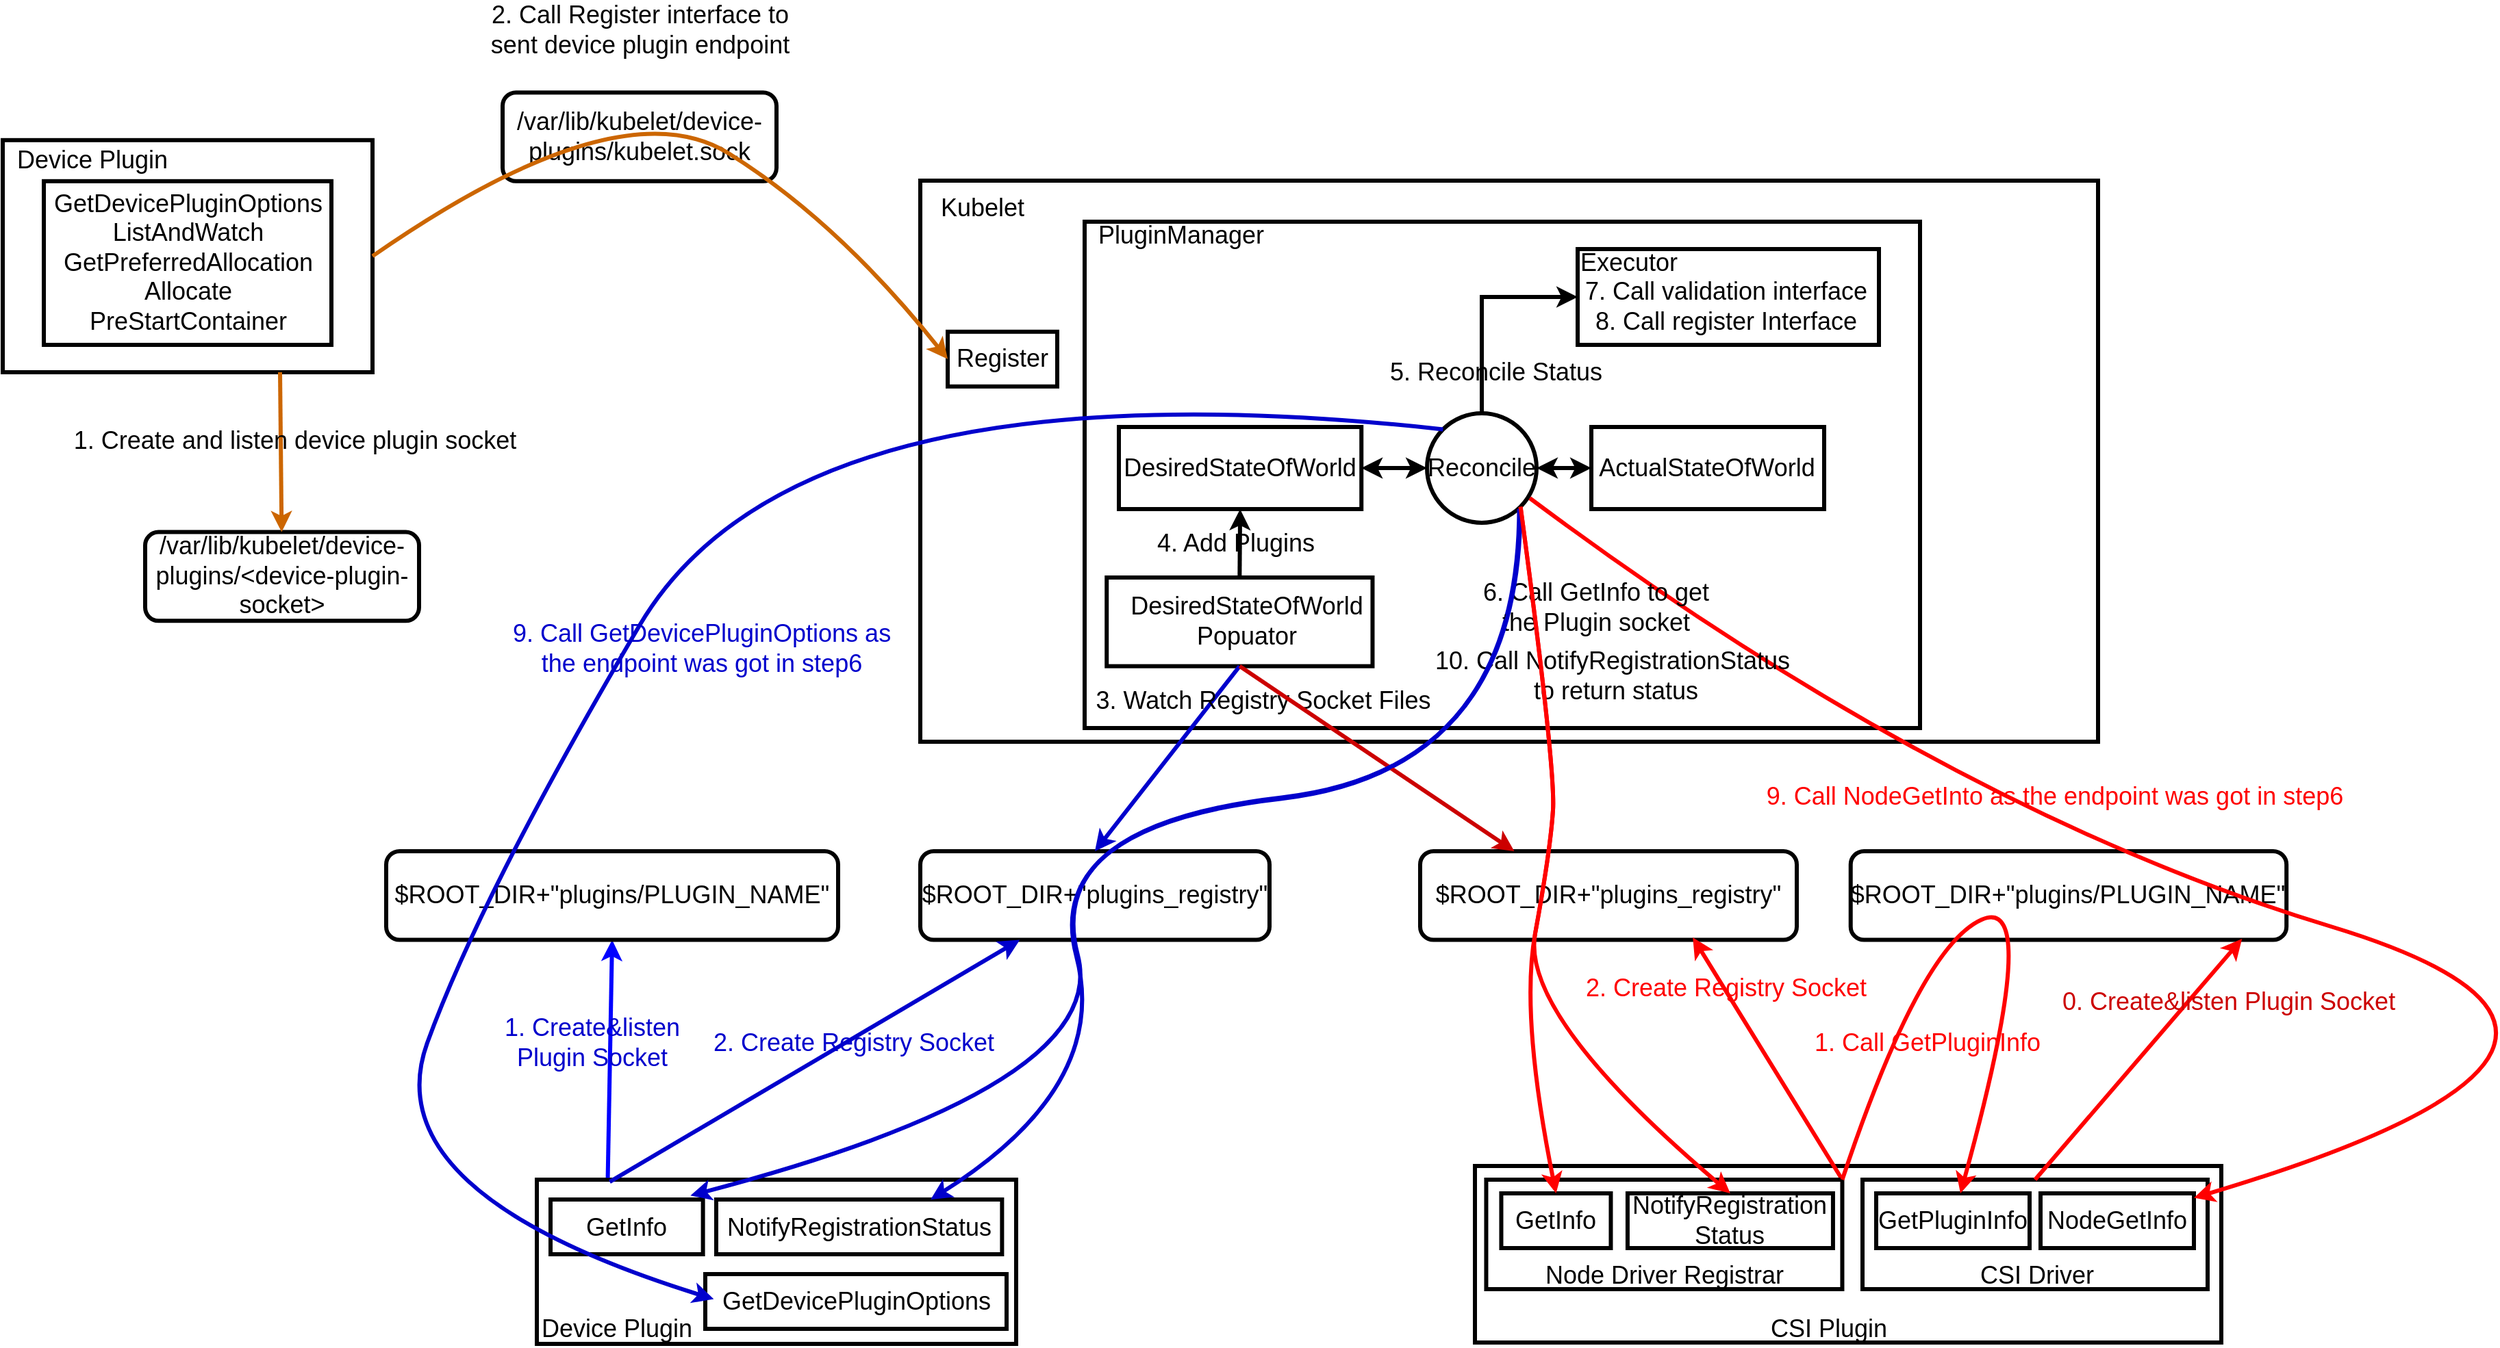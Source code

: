 <mxfile version="16.2.1" type="device"><diagram id="34cFLJR04xQEaRR4U9nz" name="Page-1"><mxGraphModel dx="2704" dy="1237" grid="1" gridSize="10" guides="1" tooltips="1" connect="1" arrows="1" fold="1" page="1" pageScale="1" pageWidth="850" pageHeight="1100" math="0" shadow="0"><root><mxCell id="0"/><mxCell id="1" parent="0"/><mxCell id="YTvITaRRbx2xQZQs0Lxi-131" value="&lt;font style=&quot;font-size: 18px&quot;&gt;$ROOT_DIR+&quot;plugins_registry&quot;&lt;/font&gt;" style="rounded=1;whiteSpace=wrap;html=1;strokeWidth=3;" vertex="1" parent="1"><mxGeometry x="405" y="700" width="275" height="64.8" as="geometry"/></mxCell><mxCell id="YTvITaRRbx2xQZQs0Lxi-14" value="&lt;font style=&quot;font-size: 18px&quot;&gt;$ROOT_DIR+&quot;plugins_registry&quot;&lt;/font&gt;" style="rounded=1;whiteSpace=wrap;html=1;strokeWidth=3;" vertex="1" parent="1"><mxGeometry x="40" y="700" width="255" height="64.8" as="geometry"/></mxCell><mxCell id="YTvITaRRbx2xQZQs0Lxi-74" value="" style="rounded=0;whiteSpace=wrap;html=1;strokeWidth=3;" vertex="1" parent="1"><mxGeometry x="-240" y="940" width="350" height="120" as="geometry"/></mxCell><mxCell id="YTvITaRRbx2xQZQs0Lxi-1" value="" style="rounded=0;whiteSpace=wrap;html=1;strokeWidth=3;" vertex="1" parent="1"><mxGeometry x="40" y="210" width="860" height="410" as="geometry"/></mxCell><mxCell id="YTvITaRRbx2xQZQs0Lxi-2" value="&lt;font style=&quot;font-size: 18px&quot;&gt;Kubelet&lt;/font&gt;" style="text;html=1;align=center;verticalAlign=middle;resizable=0;points=[];autosize=1;strokeColor=none;fillColor=none;" vertex="1" parent="1"><mxGeometry x="45" y="220" width="80" height="20" as="geometry"/></mxCell><mxCell id="YTvITaRRbx2xQZQs0Lxi-3" value="" style="rounded=0;whiteSpace=wrap;html=1;strokeWidth=3;" vertex="1" parent="1"><mxGeometry x="160" y="240" width="610" height="370" as="geometry"/></mxCell><mxCell id="YTvITaRRbx2xQZQs0Lxi-4" value="&lt;font style=&quot;font-size: 18px&quot;&gt;PluginManager&lt;/font&gt;" style="text;html=1;align=center;verticalAlign=middle;resizable=0;points=[];autosize=1;strokeColor=none;fillColor=none;" vertex="1" parent="1"><mxGeometry x="160" y="240" width="140" height="20" as="geometry"/></mxCell><mxCell id="YTvITaRRbx2xQZQs0Lxi-9" value="" style="group" vertex="1" connectable="0" parent="1"><mxGeometry x="205" y="390" width="169.998" height="60" as="geometry"/></mxCell><mxCell id="YTvITaRRbx2xQZQs0Lxi-7" value="" style="rounded=0;whiteSpace=wrap;html=1;strokeWidth=3;" vertex="1" parent="YTvITaRRbx2xQZQs0Lxi-9"><mxGeometry x="-20" width="177.11" height="60" as="geometry"/></mxCell><mxCell id="YTvITaRRbx2xQZQs0Lxi-8" value="&lt;font style=&quot;font-size: 18px&quot;&gt;DesiredStateOfWorld&lt;/font&gt;" style="text;html=1;align=center;verticalAlign=middle;resizable=0;points=[];autosize=1;strokeColor=none;fillColor=none;" vertex="1" parent="YTvITaRRbx2xQZQs0Lxi-9"><mxGeometry x="-27.002" y="20" width="190" height="20" as="geometry"/></mxCell><mxCell id="YTvITaRRbx2xQZQs0Lxi-10" value="" style="group" vertex="1" connectable="0" parent="1"><mxGeometry x="530" y="390" width="170" height="60" as="geometry"/></mxCell><mxCell id="YTvITaRRbx2xQZQs0Lxi-5" value="" style="rounded=0;whiteSpace=wrap;html=1;strokeWidth=3;" vertex="1" parent="YTvITaRRbx2xQZQs0Lxi-10"><mxGeometry width="170" height="60" as="geometry"/></mxCell><mxCell id="YTvITaRRbx2xQZQs0Lxi-6" value="&lt;font style=&quot;font-size: 18px&quot;&gt;ActualStateOfWorld&lt;/font&gt;" style="text;html=1;align=center;verticalAlign=middle;resizable=0;points=[];autosize=1;strokeColor=none;fillColor=none;" vertex="1" parent="YTvITaRRbx2xQZQs0Lxi-10"><mxGeometry x="-1" y="20" width="170" height="20" as="geometry"/></mxCell><mxCell id="YTvITaRRbx2xQZQs0Lxi-17" value="" style="endArrow=classic;html=1;rounded=0;exitX=0.5;exitY=0;exitDx=0;exitDy=0;entryX=0.5;entryY=1;entryDx=0;entryDy=0;strokeWidth=3;" edge="1" parent="1" source="YTvITaRRbx2xQZQs0Lxi-12" target="YTvITaRRbx2xQZQs0Lxi-7"><mxGeometry width="50" height="50" relative="1" as="geometry"><mxPoint x="400" y="480" as="sourcePoint"/><mxPoint x="450" y="430" as="targetPoint"/></mxGeometry></mxCell><mxCell id="YTvITaRRbx2xQZQs0Lxi-18" value="&lt;font style=&quot;font-size: 18px&quot;&gt;4. Add Plugins&lt;/font&gt;" style="text;html=1;align=center;verticalAlign=middle;resizable=0;points=[];autosize=1;strokeColor=none;fillColor=none;" vertex="1" parent="1"><mxGeometry x="205" y="465.2" width="130" height="20" as="geometry"/></mxCell><mxCell id="YTvITaRRbx2xQZQs0Lxi-19" value="&lt;font style=&quot;font-size: 18px&quot;&gt;Reconcile&lt;/font&gt;" style="ellipse;whiteSpace=wrap;html=1;aspect=fixed;strokeWidth=3;" vertex="1" parent="1"><mxGeometry x="410" y="380" width="80" height="80" as="geometry"/></mxCell><mxCell id="YTvITaRRbx2xQZQs0Lxi-20" value="" style="endArrow=classic;html=1;rounded=0;exitX=1;exitY=0.5;exitDx=0;exitDy=0;entryX=0;entryY=0.5;entryDx=0;entryDy=0;startArrow=classic;startFill=1;strokeWidth=3;" edge="1" parent="1" source="YTvITaRRbx2xQZQs0Lxi-7" target="YTvITaRRbx2xQZQs0Lxi-19"><mxGeometry width="50" height="50" relative="1" as="geometry"><mxPoint x="400" y="480" as="sourcePoint"/><mxPoint x="370" y="420" as="targetPoint"/></mxGeometry></mxCell><mxCell id="YTvITaRRbx2xQZQs0Lxi-21" value="" style="endArrow=classic;html=1;rounded=0;exitX=0;exitY=0.5;exitDx=0;exitDy=0;entryX=1;entryY=0.5;entryDx=0;entryDy=0;startArrow=classic;startFill=1;strokeWidth=3;" edge="1" parent="1" source="YTvITaRRbx2xQZQs0Lxi-5" target="YTvITaRRbx2xQZQs0Lxi-19"><mxGeometry width="50" height="50" relative="1" as="geometry"><mxPoint x="400" y="480" as="sourcePoint"/><mxPoint x="450" y="430" as="targetPoint"/></mxGeometry></mxCell><mxCell id="YTvITaRRbx2xQZQs0Lxi-25" value="" style="group;strokeWidth=3;" vertex="1" connectable="0" parent="1"><mxGeometry x="520" y="260" width="220" height="70" as="geometry"/></mxCell><mxCell id="YTvITaRRbx2xQZQs0Lxi-22" value="" style="rounded=0;whiteSpace=wrap;html=1;strokeWidth=3;" vertex="1" parent="YTvITaRRbx2xQZQs0Lxi-25"><mxGeometry width="220" height="70" as="geometry"/></mxCell><mxCell id="YTvITaRRbx2xQZQs0Lxi-23" value="&lt;font style=&quot;font-size: 18px&quot;&gt;Executor&lt;/font&gt;" style="text;html=1;align=center;verticalAlign=middle;resizable=0;points=[];autosize=1;strokeColor=none;fillColor=none;" vertex="1" parent="YTvITaRRbx2xQZQs0Lxi-25"><mxGeometry x="-8" width="90" height="20" as="geometry"/></mxCell><mxCell id="YTvITaRRbx2xQZQs0Lxi-24" value="&lt;font style=&quot;font-size: 18px&quot;&gt;7. Call validation interface&lt;br&gt;8. Call register Interface&lt;/font&gt;" style="text;html=1;align=center;verticalAlign=middle;resizable=0;points=[];autosize=1;strokeColor=none;fillColor=none;" vertex="1" parent="YTvITaRRbx2xQZQs0Lxi-25"><mxGeometry x="-2" y="22.222" width="220" height="40" as="geometry"/></mxCell><mxCell id="YTvITaRRbx2xQZQs0Lxi-26" value="" style="edgeStyle=orthogonalEdgeStyle;rounded=0;orthogonalLoop=1;jettySize=auto;html=1;startArrow=classic;startFill=1;endArrow=none;endFill=0;strokeWidth=3;" edge="1" parent="1" source="YTvITaRRbx2xQZQs0Lxi-22" target="YTvITaRRbx2xQZQs0Lxi-19"><mxGeometry relative="1" as="geometry"/></mxCell><mxCell id="YTvITaRRbx2xQZQs0Lxi-27" value="" style="rounded=0;whiteSpace=wrap;html=1;strokeWidth=3;" vertex="1" parent="1"><mxGeometry x="445" y="930" width="545" height="129" as="geometry"/></mxCell><mxCell id="YTvITaRRbx2xQZQs0Lxi-28" value="&lt;font style=&quot;font-size: 18px&quot;&gt;CSI Plugin&lt;/font&gt;" style="text;html=1;align=center;verticalAlign=middle;resizable=0;points=[];autosize=1;strokeColor=none;fillColor=none;" vertex="1" parent="1"><mxGeometry x="653" y="1039" width="100" height="20" as="geometry"/></mxCell><mxCell id="YTvITaRRbx2xQZQs0Lxi-29" value="" style="endArrow=classic;html=1;rounded=0;entryX=0.724;entryY=0.972;entryDx=0;entryDy=0;exitX=1;exitY=0;exitDx=0;exitDy=0;strokeColor=#FF0000;strokeWidth=3;entryPerimeter=0;" edge="1" parent="1" source="YTvITaRRbx2xQZQs0Lxi-31" target="YTvITaRRbx2xQZQs0Lxi-131"><mxGeometry width="50" height="50" relative="1" as="geometry"><mxPoint x="250" y="850" as="sourcePoint"/><mxPoint x="300" y="800" as="targetPoint"/></mxGeometry></mxCell><mxCell id="YTvITaRRbx2xQZQs0Lxi-30" value="&lt;font color=&quot;#ff0000&quot; style=&quot;font-size: 18px&quot;&gt;2. Create Registry Socket&lt;/font&gt;" style="text;html=1;align=center;verticalAlign=middle;resizable=0;points=[];autosize=1;strokeColor=none;fillColor=none;" vertex="1" parent="1"><mxGeometry x="518" y="790" width="220" height="20" as="geometry"/></mxCell><mxCell id="YTvITaRRbx2xQZQs0Lxi-31" value="" style="rounded=0;whiteSpace=wrap;html=1;strokeWidth=3;" vertex="1" parent="1"><mxGeometry x="453.23" y="940" width="260" height="80" as="geometry"/></mxCell><mxCell id="YTvITaRRbx2xQZQs0Lxi-33" value="&lt;font style=&quot;font-size: 18px&quot;&gt;Node Driver Registrar&lt;/font&gt;" style="text;html=1;align=center;verticalAlign=middle;resizable=0;points=[];autosize=1;strokeColor=none;fillColor=none;" vertex="1" parent="1"><mxGeometry x="488" y="1000" width="190" height="20" as="geometry"/></mxCell><mxCell id="YTvITaRRbx2xQZQs0Lxi-34" value="&lt;font style=&quot;font-size: 18px&quot;&gt;GetInfo&lt;/font&gt;" style="rounded=0;whiteSpace=wrap;html=1;strokeWidth=3;" vertex="1" parent="1"><mxGeometry x="464.23" y="950" width="80" height="40" as="geometry"/></mxCell><mxCell id="YTvITaRRbx2xQZQs0Lxi-35" value="&lt;font style=&quot;font-size: 18px&quot;&gt;NotifyRegistration&lt;br&gt;Status&lt;/font&gt;" style="rounded=0;whiteSpace=wrap;html=1;strokeWidth=3;" vertex="1" parent="1"><mxGeometry x="556.46" y="950" width="150" height="40" as="geometry"/></mxCell><mxCell id="YTvITaRRbx2xQZQs0Lxi-42" value="&lt;font color=&quot;#ff0000&quot; style=&quot;font-size: 18px&quot;&gt;1. Call GetPluginInfo&lt;/font&gt;" style="text;html=1;align=center;verticalAlign=middle;resizable=0;points=[];autosize=1;strokeColor=none;fillColor=default;" vertex="1" parent="1"><mxGeometry x="685" y="830" width="180" height="20" as="geometry"/></mxCell><mxCell id="YTvITaRRbx2xQZQs0Lxi-43" value="&lt;font style=&quot;font-size: 18px&quot;&gt;5. Reconcile Status&lt;/font&gt;" style="text;html=1;align=center;verticalAlign=middle;resizable=0;points=[];autosize=1;strokeColor=none;fillColor=none;" vertex="1" parent="1"><mxGeometry x="375" y="340.4" width="170" height="20" as="geometry"/></mxCell><mxCell id="YTvITaRRbx2xQZQs0Lxi-44" value="" style="curved=1;endArrow=classic;html=1;rounded=0;exitX=1;exitY=1;exitDx=0;exitDy=0;entryX=0.5;entryY=0;entryDx=0;entryDy=0;strokeColor=#FF0000;strokeWidth=3;" edge="1" parent="1" source="YTvITaRRbx2xQZQs0Lxi-19" target="YTvITaRRbx2xQZQs0Lxi-34"><mxGeometry width="50" height="50" relative="1" as="geometry"><mxPoint x="400" y="520" as="sourcePoint"/><mxPoint x="450" y="470" as="targetPoint"/><Array as="points"><mxPoint x="504" y="640"/><mxPoint x="500" y="700"/><mxPoint x="478" y="820"/></Array></mxGeometry></mxCell><mxCell id="YTvITaRRbx2xQZQs0Lxi-48" value="" style="rounded=0;whiteSpace=wrap;html=1;strokeWidth=3;" vertex="1" parent="1"><mxGeometry x="728" y="940" width="252" height="80" as="geometry"/></mxCell><mxCell id="YTvITaRRbx2xQZQs0Lxi-38" value="&lt;font style=&quot;font-size: 18px&quot;&gt;CSI Driver&lt;/font&gt;" style="text;html=1;align=center;verticalAlign=middle;resizable=0;points=[];autosize=1;strokeColor=none;fillColor=none;" vertex="1" parent="1"><mxGeometry x="805" y="1000" width="100" height="20" as="geometry"/></mxCell><mxCell id="YTvITaRRbx2xQZQs0Lxi-39" value="&lt;font style=&quot;font-size: 18px&quot;&gt;GetPluginInfo&lt;/font&gt;" style="rounded=0;whiteSpace=wrap;html=1;strokeWidth=3;" vertex="1" parent="1"><mxGeometry x="738" y="950" width="112" height="40" as="geometry"/></mxCell><mxCell id="YTvITaRRbx2xQZQs0Lxi-40" value="&lt;font style=&quot;font-size: 18px&quot;&gt;NodeGetInfo&lt;/font&gt;" style="rounded=0;whiteSpace=wrap;html=1;strokeWidth=3;" vertex="1" parent="1"><mxGeometry x="858" y="950" width="112" height="40" as="geometry"/></mxCell><mxCell id="YTvITaRRbx2xQZQs0Lxi-53" value="&lt;font style=&quot;font-size: 18px&quot;&gt;$ROOT_DIR+&quot;plugins/PLUGIN_NAME&quot;&lt;/font&gt;" style="rounded=1;whiteSpace=wrap;html=1;strokeWidth=3;" vertex="1" parent="1"><mxGeometry x="719.36" y="700" width="318.23" height="64.8" as="geometry"/></mxCell><mxCell id="YTvITaRRbx2xQZQs0Lxi-54" value="" style="curved=1;endArrow=classic;html=1;rounded=0;exitX=1;exitY=0;exitDx=0;exitDy=0;strokeColor=#FF0000;strokeWidth=3;" edge="1" parent="1" source="YTvITaRRbx2xQZQs0Lxi-31" target="YTvITaRRbx2xQZQs0Lxi-39"><mxGeometry width="50" height="50" relative="1" as="geometry"><mxPoint x="603" y="911" as="sourcePoint"/><mxPoint x="653" y="861" as="targetPoint"/><Array as="points"><mxPoint x="770" y="770"/><mxPoint x="860" y="730"/></Array></mxGeometry></mxCell><mxCell id="YTvITaRRbx2xQZQs0Lxi-55" value="" style="curved=1;endArrow=classic;html=1;rounded=0;exitX=0.938;exitY=0.775;exitDx=0;exitDy=0;exitPerimeter=0;strokeColor=#FF0000;strokeWidth=3;" edge="1" parent="1" source="YTvITaRRbx2xQZQs0Lxi-19" target="YTvITaRRbx2xQZQs0Lxi-40"><mxGeometry width="50" height="50" relative="1" as="geometry"><mxPoint x="478.284" y="438.284" as="sourcePoint"/><mxPoint x="325.28" y="870" as="targetPoint"/><Array as="points"><mxPoint x="790" y="670"/><mxPoint x="1350" y="840"/></Array></mxGeometry></mxCell><mxCell id="YTvITaRRbx2xQZQs0Lxi-56" value="&lt;font color=&quot;#ff0000&quot; style=&quot;font-size: 18px&quot;&gt;9. Call NodeGetInto as the endpoint was got in step6&lt;/font&gt;" style="text;html=1;align=center;verticalAlign=middle;resizable=0;points=[];autosize=1;strokeColor=none;fillColor=none;" vertex="1" parent="1"><mxGeometry x="648.23" y="650" width="440" height="20" as="geometry"/></mxCell><mxCell id="YTvITaRRbx2xQZQs0Lxi-57" value="" style="rounded=0;whiteSpace=wrap;html=1;strokeWidth=3;" vertex="1" parent="1"><mxGeometry x="-630" y="180.4" width="270" height="169.6" as="geometry"/></mxCell><mxCell id="YTvITaRRbx2xQZQs0Lxi-59" value="&lt;font style=&quot;font-size: 18px&quot;&gt;Device Plugin&lt;/font&gt;" style="text;html=1;align=center;verticalAlign=middle;resizable=0;points=[];autosize=1;strokeColor=none;fillColor=none;" vertex="1" parent="1"><mxGeometry x="-630" y="185" width="130" height="20" as="geometry"/></mxCell><mxCell id="YTvITaRRbx2xQZQs0Lxi-61" value="" style="rounded=0;whiteSpace=wrap;html=1;strokeWidth=3;" vertex="1" parent="1"><mxGeometry x="-600" y="210.4" width="210" height="119.6" as="geometry"/></mxCell><mxCell id="YTvITaRRbx2xQZQs0Lxi-62" value="&lt;font style=&quot;font-size: 18px&quot;&gt;GetDevicePluginOptions&lt;br&gt;ListAndWatch&lt;br&gt;GetPreferredAllocation&lt;br&gt;Allocate&lt;br&gt;PreStartContainer&lt;/font&gt;" style="text;html=1;align=center;verticalAlign=middle;resizable=0;points=[];autosize=1;strokeColor=none;fillColor=none;" vertex="1" parent="1"><mxGeometry x="-600" y="225.2" width="210" height="90" as="geometry"/></mxCell><mxCell id="YTvITaRRbx2xQZQs0Lxi-65" value="&lt;font style=&quot;font-size: 18px&quot;&gt;/var/lib/kubelet/device-plugins/&amp;lt;device-plugin-socket&amp;gt;&lt;/font&gt;" style="rounded=1;whiteSpace=wrap;html=1;strokeWidth=3;" vertex="1" parent="1"><mxGeometry x="-526" y="466.8" width="200" height="64.8" as="geometry"/></mxCell><mxCell id="YTvITaRRbx2xQZQs0Lxi-66" value="&lt;span&gt;&lt;font style=&quot;font-size: 18px&quot;&gt;/var/lib/kubelet/device-plugins/kubelet.sock&lt;/font&gt;&lt;/span&gt;" style="rounded=1;whiteSpace=wrap;html=1;strokeWidth=3;" vertex="1" parent="1"><mxGeometry x="-265" y="145.6" width="200" height="64.8" as="geometry"/></mxCell><mxCell id="YTvITaRRbx2xQZQs0Lxi-69" value="&lt;font style=&quot;font-size: 18px&quot;&gt;Register&lt;/font&gt;" style="rounded=0;whiteSpace=wrap;html=1;strokeWidth=3;" vertex="1" parent="1"><mxGeometry x="60" y="320.4" width="80" height="40" as="geometry"/></mxCell><mxCell id="YTvITaRRbx2xQZQs0Lxi-70" value="" style="curved=1;endArrow=classic;html=1;rounded=0;exitX=1;exitY=0.5;exitDx=0;exitDy=0;entryX=0;entryY=0.5;entryDx=0;entryDy=0;strokeColor=#CC6600;strokeWidth=3;" edge="1" parent="1" source="YTvITaRRbx2xQZQs0Lxi-57" target="YTvITaRRbx2xQZQs0Lxi-69"><mxGeometry width="50" height="50" relative="1" as="geometry"><mxPoint x="1000" y="660" as="sourcePoint"/><mxPoint x="1050" y="610" as="targetPoint"/><Array as="points"><mxPoint x="-180" y="140"/><mxPoint x="-20" y="240"/></Array></mxGeometry></mxCell><mxCell id="YTvITaRRbx2xQZQs0Lxi-71" value="&lt;font style=&quot;font-size: 18px&quot;&gt;2. Call Register interface to &lt;br&gt;sent device plugin endpoint&lt;/font&gt;" style="text;html=1;align=center;verticalAlign=middle;resizable=0;points=[];autosize=1;strokeColor=none;fillColor=none;" vertex="1" parent="1"><mxGeometry x="-280" y="80.4" width="230" height="40" as="geometry"/></mxCell><mxCell id="YTvITaRRbx2xQZQs0Lxi-72" value="" style="endArrow=classic;html=1;rounded=0;exitX=0.75;exitY=1;exitDx=0;exitDy=0;strokeColor=#CC6600;strokeWidth=3;" edge="1" parent="1" source="YTvITaRRbx2xQZQs0Lxi-57" target="YTvITaRRbx2xQZQs0Lxi-65"><mxGeometry width="50" height="50" relative="1" as="geometry"><mxPoint x="-995" y="385.2" as="sourcePoint"/><mxPoint x="-945" y="335.2" as="targetPoint"/></mxGeometry></mxCell><mxCell id="YTvITaRRbx2xQZQs0Lxi-73" value="&lt;font style=&quot;font-size: 18px&quot;&gt;1. Create and listen device plugin socket&lt;/font&gt;" style="text;html=1;align=center;verticalAlign=middle;resizable=0;points=[];autosize=1;strokeColor=none;fillColor=none;" vertex="1" parent="1"><mxGeometry x="-587" y="390.0" width="340" height="20" as="geometry"/></mxCell><mxCell id="YTvITaRRbx2xQZQs0Lxi-86" value="" style="endArrow=classic;html=1;rounded=0;strokeColor=#0000CC;exitX=0.152;exitY=0.013;exitDx=0;exitDy=0;exitPerimeter=0;strokeWidth=3;" edge="1" parent="1" source="YTvITaRRbx2xQZQs0Lxi-74" target="YTvITaRRbx2xQZQs0Lxi-14"><mxGeometry width="50" height="50" relative="1" as="geometry"><mxPoint x="-190" y="930" as="sourcePoint"/><mxPoint x="90" y="690" as="targetPoint"/></mxGeometry></mxCell><mxCell id="YTvITaRRbx2xQZQs0Lxi-110" value="" style="endArrow=classic;html=1;rounded=0;exitX=0.148;exitY=-0.011;exitDx=0;exitDy=0;entryX=0.5;entryY=1;entryDx=0;entryDy=0;strokeColor=#0000FF;exitPerimeter=0;strokeWidth=3;" edge="1" parent="1" source="YTvITaRRbx2xQZQs0Lxi-74" target="YTvITaRRbx2xQZQs0Lxi-132"><mxGeometry width="50" height="50" relative="1" as="geometry"><mxPoint x="150" y="730" as="sourcePoint"/><mxPoint x="200" y="680" as="targetPoint"/></mxGeometry></mxCell><mxCell id="YTvITaRRbx2xQZQs0Lxi-112" value="&lt;font color=&quot;#0000cc&quot; style=&quot;font-size: 18px&quot;&gt;2. Create Registry Socket&lt;/font&gt;" style="text;html=1;align=center;verticalAlign=middle;resizable=0;points=[];autosize=1;strokeColor=none;fillColor=none;" vertex="1" parent="1"><mxGeometry x="-118.7" y="830" width="220" height="20" as="geometry"/></mxCell><mxCell id="YTvITaRRbx2xQZQs0Lxi-12" value="" style="rounded=0;whiteSpace=wrap;html=1;strokeWidth=3;" vertex="1" parent="1"><mxGeometry x="176.112" y="500" width="194.118" height="64.8" as="geometry"/></mxCell><mxCell id="YTvITaRRbx2xQZQs0Lxi-13" value="&lt;font style=&quot;font-size: 18px&quot;&gt;DesiredStateOfWorld&lt;br&gt;Popuator&lt;/font&gt;" style="text;html=1;align=center;verticalAlign=middle;resizable=0;points=[];autosize=1;strokeColor=none;fillColor=none;" vertex="1" parent="1"><mxGeometry x="183.168" y="511.6" width="190" height="40" as="geometry"/></mxCell><mxCell id="YTvITaRRbx2xQZQs0Lxi-15" value="" style="endArrow=classic;html=1;rounded=0;exitX=0.5;exitY=1;exitDx=0;exitDy=0;entryX=0.5;entryY=0;entryDx=0;entryDy=0;strokeColor=#0000CC;strokeWidth=3;" edge="1" parent="1" source="YTvITaRRbx2xQZQs0Lxi-12" target="YTvITaRRbx2xQZQs0Lxi-14"><mxGeometry width="50" height="50" relative="1" as="geometry"><mxPoint x="401" y="478.4" as="sourcePoint"/><mxPoint x="451" y="424.4" as="targetPoint"/></mxGeometry></mxCell><mxCell id="YTvITaRRbx2xQZQs0Lxi-16" value="&lt;font style=&quot;font-size: 18px&quot;&gt;3. Watch Registry Socket Files&lt;/font&gt;" style="text;html=1;align=center;verticalAlign=middle;resizable=0;points=[];autosize=1;strokeColor=none;fillColor=none;" vertex="1" parent="1"><mxGeometry x="160.0" y="580" width="260" height="20" as="geometry"/></mxCell><mxCell id="YTvITaRRbx2xQZQs0Lxi-47" value="&lt;font style=&quot;font-size: 18px&quot;&gt;10. Call NotifyRegistrationStatus&lt;br&gt;&amp;nbsp;to return status&lt;/font&gt;" style="text;html=1;align=center;verticalAlign=middle;resizable=0;points=[];autosize=1;strokeColor=none;fillColor=none;" vertex="1" parent="1"><mxGeometry x="410" y="551.6" width="270" height="40" as="geometry"/></mxCell><mxCell id="YTvITaRRbx2xQZQs0Lxi-121" value="" style="endArrow=classic;html=1;rounded=0;exitX=0.5;exitY=0;exitDx=0;exitDy=0;entryX=0.898;entryY=0.988;entryDx=0;entryDy=0;strokeColor=#FF0000;strokeWidth=3;entryPerimeter=0;" edge="1" parent="1" source="YTvITaRRbx2xQZQs0Lxi-48" target="YTvITaRRbx2xQZQs0Lxi-53"><mxGeometry width="50" height="50" relative="1" as="geometry"><mxPoint x="230" y="810" as="sourcePoint"/><mxPoint x="280" y="760" as="targetPoint"/></mxGeometry></mxCell><mxCell id="YTvITaRRbx2xQZQs0Lxi-75" value="&lt;font style=&quot;font-size: 18px&quot;&gt;Device Plugin&lt;/font&gt;" style="text;html=1;align=center;verticalAlign=middle;resizable=0;points=[];autosize=1;strokeColor=none;fillColor=none;" vertex="1" parent="1"><mxGeometry x="-247" y="1039" width="130" height="20" as="geometry"/></mxCell><mxCell id="YTvITaRRbx2xQZQs0Lxi-76" value="" style="rounded=0;whiteSpace=wrap;html=1;strokeWidth=3;" vertex="1" parent="1"><mxGeometry x="-117" y="1009" width="220" height="40" as="geometry"/></mxCell><mxCell id="YTvITaRRbx2xQZQs0Lxi-77" value="&lt;font style=&quot;font-size: 18px&quot;&gt;GetDevicePluginOptions&lt;/font&gt;" style="text;html=1;align=center;verticalAlign=middle;resizable=0;points=[];autosize=1;strokeColor=none;fillColor=none;" vertex="1" parent="1"><mxGeometry x="-111.658" y="1019" width="210" height="20" as="geometry"/></mxCell><mxCell id="YTvITaRRbx2xQZQs0Lxi-78" value="&lt;font style=&quot;font-size: 18px&quot;&gt;GetInfo&lt;/font&gt;" style="rounded=0;whiteSpace=wrap;html=1;strokeWidth=3;" vertex="1" parent="1"><mxGeometry x="-230.002" y="954.5" width="111.304" height="40" as="geometry"/></mxCell><mxCell id="YTvITaRRbx2xQZQs0Lxi-79" value="&lt;font style=&quot;font-size: 18px&quot;&gt;NotifyRegistrationStatus&lt;/font&gt;" style="rounded=0;whiteSpace=wrap;html=1;strokeWidth=3;" vertex="1" parent="1"><mxGeometry x="-109.001" y="954.5" width="208.696" height="40" as="geometry"/></mxCell><mxCell id="YTvITaRRbx2xQZQs0Lxi-126" value="&lt;font color=&quot;#0000cc&quot; style=&quot;font-size: 18px&quot;&gt;1. Create&amp;amp;listen &lt;br&gt;Plugin Socket&lt;/font&gt;" style="text;html=1;align=center;verticalAlign=middle;resizable=0;points=[];autosize=1;strokeColor=none;fillColor=none;" vertex="1" parent="1"><mxGeometry x="-270" y="820" width="140" height="40" as="geometry"/></mxCell><mxCell id="YTvITaRRbx2xQZQs0Lxi-127" value="&lt;font color=&quot;#cc0000&quot; style=&quot;font-size: 18px&quot;&gt;0. Create&amp;amp;listen Plugin Socket&lt;/font&gt;" style="text;html=1;align=center;verticalAlign=middle;resizable=0;points=[];autosize=1;strokeColor=none;fillColor=none;" vertex="1" parent="1"><mxGeometry x="865" y="800" width="260" height="20" as="geometry"/></mxCell><mxCell id="YTvITaRRbx2xQZQs0Lxi-129" value="&lt;font color=&quot;#0000cc&quot; style=&quot;font-size: 18px&quot;&gt;9. Call&amp;nbsp;GetDevicePluginOptions&amp;nbsp;as &lt;br&gt;the endpoint was got in step6&lt;/font&gt;" style="text;html=1;align=center;verticalAlign=middle;resizable=0;points=[];autosize=1;strokeColor=none;fillColor=none;" vertex="1" parent="1"><mxGeometry x="-265" y="531.6" width="290" height="40" as="geometry"/></mxCell><mxCell id="YTvITaRRbx2xQZQs0Lxi-132" value="&lt;font style=&quot;font-size: 18px&quot;&gt;$ROOT_DIR+&quot;plugins/PLUGIN_NAME&quot;&lt;/font&gt;" style="rounded=1;whiteSpace=wrap;html=1;strokeWidth=3;" vertex="1" parent="1"><mxGeometry x="-350" y="700" width="330" height="64.8" as="geometry"/></mxCell><mxCell id="YTvITaRRbx2xQZQs0Lxi-134" value="" style="curved=1;endArrow=classic;html=1;rounded=0;exitX=1;exitY=1;exitDx=0;exitDy=0;strokeColor=#0000CC;entryX=0.75;entryY=0;entryDx=0;entryDy=0;strokeWidth=3;" edge="1" parent="1" target="YTvITaRRbx2xQZQs0Lxi-79"><mxGeometry width="50" height="50" relative="1" as="geometry"><mxPoint x="477.234" y="450.004" as="sourcePoint"/><mxPoint x="-119.748" y="959.808" as="targetPoint"/><Array as="points"><mxPoint x="476.95" y="641.72"/><mxPoint x="128.95" y="681.72"/><mxPoint x="178.95" y="871.72"/></Array></mxGeometry></mxCell><mxCell id="YTvITaRRbx2xQZQs0Lxi-135" value="" style="curved=1;endArrow=classic;html=1;rounded=0;exitX=0;exitY=0;exitDx=0;exitDy=0;strokeColor=#0000CC;entryX=0.004;entryY=0.414;entryDx=0;entryDy=0;entryPerimeter=0;strokeWidth=3;" edge="1" parent="1" source="YTvITaRRbx2xQZQs0Lxi-19" target="YTvITaRRbx2xQZQs0Lxi-77"><mxGeometry width="50" height="50" relative="1" as="geometry"><mxPoint x="478.284" y="450.004" as="sourcePoint"/><mxPoint x="-50" y="1029" as="targetPoint"/><Array as="points"><mxPoint x="-50" y="340"/><mxPoint x="-280" y="730"/><mxPoint x="-360" y="950"/></Array></mxGeometry></mxCell><mxCell id="YTvITaRRbx2xQZQs0Lxi-45" value="&lt;font style=&quot;font-size: 18px&quot;&gt;6. Call GetInfo to get &lt;br&gt;the Plugin socket&lt;/font&gt;" style="text;html=1;align=center;verticalAlign=middle;resizable=0;points=[];autosize=1;strokeColor=none;fillColor=none;" vertex="1" parent="1"><mxGeometry x="443.23" y="501.6" width="180" height="40" as="geometry"/></mxCell><mxCell id="YTvITaRRbx2xQZQs0Lxi-138" value="" style="endArrow=classic;html=1;rounded=0;exitX=0.5;exitY=1;exitDx=0;exitDy=0;entryX=0.25;entryY=0;entryDx=0;entryDy=0;strokeColor=#CC0000;strokeWidth=3;" edge="1" parent="1" source="YTvITaRRbx2xQZQs0Lxi-12" target="YTvITaRRbx2xQZQs0Lxi-131"><mxGeometry width="50" height="50" relative="1" as="geometry"><mxPoint x="288.171" y="574.8" as="sourcePoint"/><mxPoint x="-230" y="720" as="targetPoint"/></mxGeometry></mxCell><mxCell id="YTvITaRRbx2xQZQs0Lxi-140" value="" style="curved=1;endArrow=classic;html=1;rounded=0;exitX=1;exitY=1;exitDx=0;exitDy=0;strokeColor=#0000CC;entryX=0.927;entryY=-0.073;entryDx=0;entryDy=0;entryPerimeter=0;strokeWidth=3;" edge="1" parent="1"><mxGeometry width="50" height="50" relative="1" as="geometry"><mxPoint x="478.234" y="449.004" as="sourcePoint"/><mxPoint x="-127.823" y="951.58" as="targetPoint"/><Array as="points"><mxPoint x="477.95" y="640.72"/><mxPoint x="129.95" y="680.72"/><mxPoint x="179.95" y="870.72"/></Array></mxGeometry></mxCell><mxCell id="YTvITaRRbx2xQZQs0Lxi-143" value="" style="curved=1;endArrow=classic;html=1;rounded=0;exitX=1;exitY=1;exitDx=0;exitDy=0;entryX=0.5;entryY=0;entryDx=0;entryDy=0;strokeColor=#FF0000;strokeWidth=3;" edge="1" parent="1" target="YTvITaRRbx2xQZQs0Lxi-35"><mxGeometry width="50" height="50" relative="1" as="geometry"><mxPoint x="478.284" y="448.284" as="sourcePoint"/><mxPoint x="504.23" y="950" as="targetPoint"/><Array as="points"><mxPoint x="504" y="640"/><mxPoint x="500" y="700"/><mxPoint x="478" y="820"/></Array></mxGeometry></mxCell></root></mxGraphModel></diagram></mxfile>